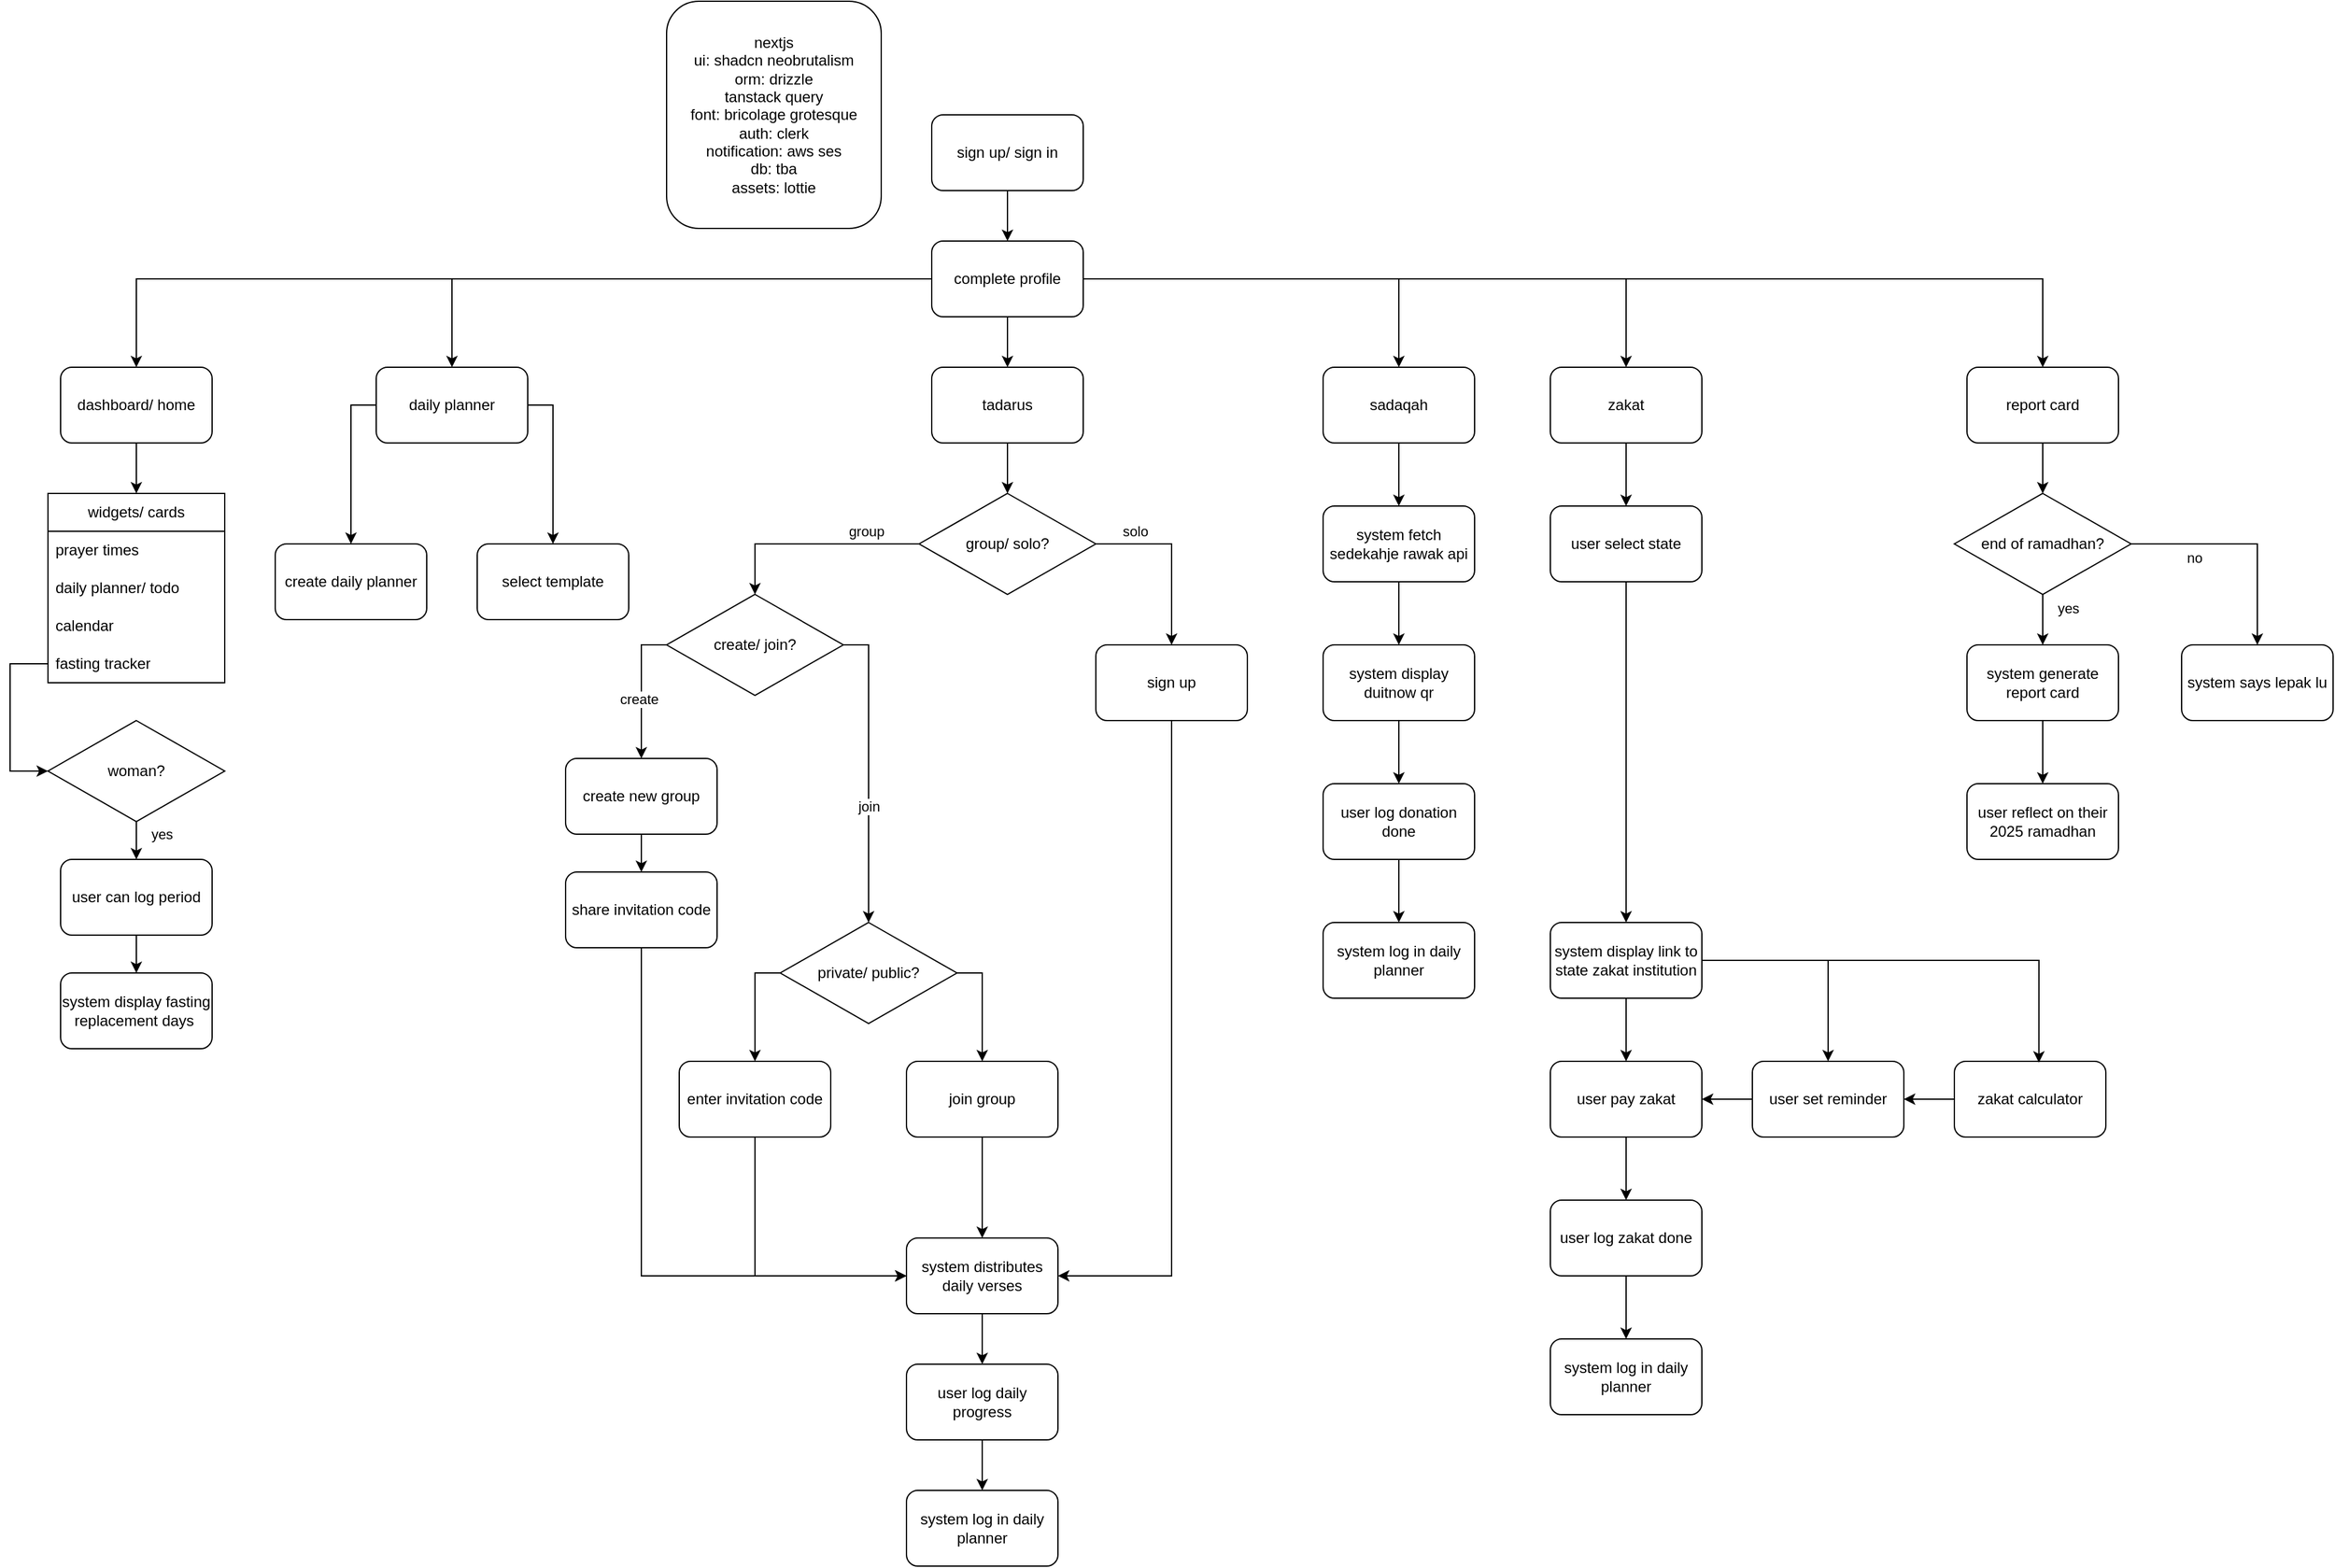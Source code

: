 <mxfile version="24.7.17">
  <diagram id="C5RBs43oDa-KdzZeNtuy" name="Page-1">
    <mxGraphModel dx="1197" dy="813" grid="1" gridSize="10" guides="1" tooltips="1" connect="1" arrows="1" fold="1" page="0" pageScale="1" pageWidth="827" pageHeight="1169" math="0" shadow="0">
      <root>
        <mxCell id="WIyWlLk6GJQsqaUBKTNV-0" />
        <mxCell id="WIyWlLk6GJQsqaUBKTNV-1" parent="WIyWlLk6GJQsqaUBKTNV-0" />
        <mxCell id="CRsF88WKp_3KR7oHD52K-22" style="edgeStyle=orthogonalEdgeStyle;rounded=0;orthogonalLoop=1;jettySize=auto;html=1;exitX=0.5;exitY=1;exitDx=0;exitDy=0;entryX=0.5;entryY=0;entryDx=0;entryDy=0;" parent="WIyWlLk6GJQsqaUBKTNV-1" source="CRsF88WKp_3KR7oHD52K-1" target="CRsF88WKp_3KR7oHD52K-21" edge="1">
          <mxGeometry relative="1" as="geometry" />
        </mxCell>
        <mxCell id="CRsF88WKp_3KR7oHD52K-1" value="sign up/ sign in" style="rounded=1;whiteSpace=wrap;html=1;" parent="WIyWlLk6GJQsqaUBKTNV-1" vertex="1">
          <mxGeometry x="360" y="-280" width="120" height="60" as="geometry" />
        </mxCell>
        <mxCell id="CRsF88WKp_3KR7oHD52K-7" style="edgeStyle=orthogonalEdgeStyle;rounded=0;orthogonalLoop=1;jettySize=auto;html=1;exitX=0;exitY=0.5;exitDx=0;exitDy=0;entryX=0.5;entryY=0;entryDx=0;entryDy=0;" parent="WIyWlLk6GJQsqaUBKTNV-1" source="CRsF88WKp_3KR7oHD52K-3" target="CRsF88WKp_3KR7oHD52K-12" edge="1">
          <mxGeometry relative="1" as="geometry">
            <mxPoint x="300" y="140" as="targetPoint" />
          </mxGeometry>
        </mxCell>
        <mxCell id="CRsF88WKp_3KR7oHD52K-8" value="group" style="edgeLabel;html=1;align=center;verticalAlign=middle;resizable=0;points=[];" parent="CRsF88WKp_3KR7oHD52K-7" vertex="1" connectable="0">
          <mxGeometry x="-0.38" relative="1" as="geometry">
            <mxPoint x="10" y="-10" as="offset" />
          </mxGeometry>
        </mxCell>
        <mxCell id="CRsF88WKp_3KR7oHD52K-9" style="edgeStyle=orthogonalEdgeStyle;rounded=0;orthogonalLoop=1;jettySize=auto;html=1;exitX=1;exitY=0.5;exitDx=0;exitDy=0;entryX=0.5;entryY=0;entryDx=0;entryDy=0;" parent="WIyWlLk6GJQsqaUBKTNV-1" source="CRsF88WKp_3KR7oHD52K-3" target="CRsF88WKp_3KR7oHD52K-5" edge="1">
          <mxGeometry relative="1" as="geometry" />
        </mxCell>
        <mxCell id="CRsF88WKp_3KR7oHD52K-10" value="solo" style="edgeLabel;html=1;align=center;verticalAlign=middle;resizable=0;points=[];" parent="CRsF88WKp_3KR7oHD52K-9" vertex="1" connectable="0">
          <mxGeometry x="-0.697" y="-2" relative="1" as="geometry">
            <mxPoint x="10" y="-12" as="offset" />
          </mxGeometry>
        </mxCell>
        <mxCell id="CRsF88WKp_3KR7oHD52K-3" value="group/ solo?" style="rhombus;whiteSpace=wrap;html=1;" parent="WIyWlLk6GJQsqaUBKTNV-1" vertex="1">
          <mxGeometry x="350" y="20" width="140" height="80" as="geometry" />
        </mxCell>
        <mxCell id="CRsF88WKp_3KR7oHD52K-34" style="edgeStyle=orthogonalEdgeStyle;rounded=0;orthogonalLoop=1;jettySize=auto;html=1;exitX=0.5;exitY=1;exitDx=0;exitDy=0;entryX=1;entryY=0.5;entryDx=0;entryDy=0;" parent="WIyWlLk6GJQsqaUBKTNV-1" source="CRsF88WKp_3KR7oHD52K-5" target="CRsF88WKp_3KR7oHD52K-30" edge="1">
          <mxGeometry relative="1" as="geometry" />
        </mxCell>
        <mxCell id="CRsF88WKp_3KR7oHD52K-5" value="sign up" style="rounded=1;whiteSpace=wrap;html=1;" parent="WIyWlLk6GJQsqaUBKTNV-1" vertex="1">
          <mxGeometry x="490" y="140" width="120" height="60" as="geometry" />
        </mxCell>
        <mxCell id="CRsF88WKp_3KR7oHD52K-15" style="edgeStyle=orthogonalEdgeStyle;rounded=0;orthogonalLoop=1;jettySize=auto;html=1;exitX=0;exitY=0.5;exitDx=0;exitDy=0;entryX=0.5;entryY=0;entryDx=0;entryDy=0;" parent="WIyWlLk6GJQsqaUBKTNV-1" source="CRsF88WKp_3KR7oHD52K-12" target="CRsF88WKp_3KR7oHD52K-13" edge="1">
          <mxGeometry relative="1" as="geometry" />
        </mxCell>
        <mxCell id="CRsF88WKp_3KR7oHD52K-17" value="create" style="edgeLabel;html=1;align=center;verticalAlign=middle;resizable=0;points=[];" parent="CRsF88WKp_3KR7oHD52K-15" vertex="1" connectable="0">
          <mxGeometry x="0.145" y="-2" relative="1" as="geometry">
            <mxPoint as="offset" />
          </mxGeometry>
        </mxCell>
        <mxCell id="CRsF88WKp_3KR7oHD52K-16" style="edgeStyle=orthogonalEdgeStyle;rounded=0;orthogonalLoop=1;jettySize=auto;html=1;exitX=1;exitY=0.5;exitDx=0;exitDy=0;entryX=0.5;entryY=0;entryDx=0;entryDy=0;" parent="WIyWlLk6GJQsqaUBKTNV-1" source="CRsF88WKp_3KR7oHD52K-12" target="CRsF88WKp_3KR7oHD52K-19" edge="1">
          <mxGeometry relative="1" as="geometry">
            <mxPoint x="310" y="230" as="targetPoint" />
          </mxGeometry>
        </mxCell>
        <mxCell id="CRsF88WKp_3KR7oHD52K-18" value="join" style="edgeLabel;html=1;align=center;verticalAlign=middle;resizable=0;points=[];" parent="CRsF88WKp_3KR7oHD52K-16" vertex="1" connectable="0">
          <mxGeometry x="0.2" relative="1" as="geometry">
            <mxPoint y="4" as="offset" />
          </mxGeometry>
        </mxCell>
        <mxCell id="CRsF88WKp_3KR7oHD52K-12" value="create/ join?" style="rhombus;whiteSpace=wrap;html=1;" parent="WIyWlLk6GJQsqaUBKTNV-1" vertex="1">
          <mxGeometry x="150" y="100" width="140" height="80" as="geometry" />
        </mxCell>
        <mxCell id="CRsF88WKp_3KR7oHD52K-29" style="edgeStyle=orthogonalEdgeStyle;rounded=0;orthogonalLoop=1;jettySize=auto;html=1;exitX=0.5;exitY=1;exitDx=0;exitDy=0;entryX=0.5;entryY=0;entryDx=0;entryDy=0;" parent="WIyWlLk6GJQsqaUBKTNV-1" source="CRsF88WKp_3KR7oHD52K-13" target="CRsF88WKp_3KR7oHD52K-28" edge="1">
          <mxGeometry relative="1" as="geometry" />
        </mxCell>
        <mxCell id="CRsF88WKp_3KR7oHD52K-13" value="create new group" style="rounded=1;whiteSpace=wrap;html=1;" parent="WIyWlLk6GJQsqaUBKTNV-1" vertex="1">
          <mxGeometry x="70" y="230" width="120" height="60" as="geometry" />
        </mxCell>
        <mxCell id="CRsF88WKp_3KR7oHD52K-26" style="edgeStyle=orthogonalEdgeStyle;rounded=0;orthogonalLoop=1;jettySize=auto;html=1;exitX=0;exitY=0.5;exitDx=0;exitDy=0;entryX=0.5;entryY=0;entryDx=0;entryDy=0;" parent="WIyWlLk6GJQsqaUBKTNV-1" source="CRsF88WKp_3KR7oHD52K-19" target="CRsF88WKp_3KR7oHD52K-24" edge="1">
          <mxGeometry relative="1" as="geometry" />
        </mxCell>
        <mxCell id="CRsF88WKp_3KR7oHD52K-27" style="edgeStyle=orthogonalEdgeStyle;rounded=0;orthogonalLoop=1;jettySize=auto;html=1;exitX=1;exitY=0.5;exitDx=0;exitDy=0;entryX=0.5;entryY=0;entryDx=0;entryDy=0;" parent="WIyWlLk6GJQsqaUBKTNV-1" source="CRsF88WKp_3KR7oHD52K-19" target="CRsF88WKp_3KR7oHD52K-25" edge="1">
          <mxGeometry relative="1" as="geometry" />
        </mxCell>
        <mxCell id="CRsF88WKp_3KR7oHD52K-19" value="private/ public?" style="rhombus;whiteSpace=wrap;html=1;" parent="WIyWlLk6GJQsqaUBKTNV-1" vertex="1">
          <mxGeometry x="240" y="360" width="140" height="80" as="geometry" />
        </mxCell>
        <mxCell id="CRsF88WKp_3KR7oHD52K-38" style="edgeStyle=orthogonalEdgeStyle;rounded=0;orthogonalLoop=1;jettySize=auto;html=1;exitX=0.5;exitY=1;exitDx=0;exitDy=0;entryX=0.5;entryY=0;entryDx=0;entryDy=0;" parent="WIyWlLk6GJQsqaUBKTNV-1" source="CRsF88WKp_3KR7oHD52K-21" target="CRsF88WKp_3KR7oHD52K-37" edge="1">
          <mxGeometry relative="1" as="geometry" />
        </mxCell>
        <mxCell id="CRsF88WKp_3KR7oHD52K-41" style="edgeStyle=orthogonalEdgeStyle;rounded=0;orthogonalLoop=1;jettySize=auto;html=1;exitX=1;exitY=0.5;exitDx=0;exitDy=0;entryX=0.5;entryY=0;entryDx=0;entryDy=0;" parent="WIyWlLk6GJQsqaUBKTNV-1" source="CRsF88WKp_3KR7oHD52K-21" target="CRsF88WKp_3KR7oHD52K-40" edge="1">
          <mxGeometry relative="1" as="geometry" />
        </mxCell>
        <mxCell id="CRsF88WKp_3KR7oHD52K-49" style="edgeStyle=orthogonalEdgeStyle;rounded=0;orthogonalLoop=1;jettySize=auto;html=1;exitX=1;exitY=0.5;exitDx=0;exitDy=0;entryX=0.5;entryY=0;entryDx=0;entryDy=0;" parent="WIyWlLk6GJQsqaUBKTNV-1" source="CRsF88WKp_3KR7oHD52K-21" target="CRsF88WKp_3KR7oHD52K-48" edge="1">
          <mxGeometry relative="1" as="geometry" />
        </mxCell>
        <mxCell id="CRsF88WKp_3KR7oHD52K-67" style="edgeStyle=orthogonalEdgeStyle;rounded=0;orthogonalLoop=1;jettySize=auto;html=1;exitX=0;exitY=0.5;exitDx=0;exitDy=0;entryX=0.5;entryY=0;entryDx=0;entryDy=0;" parent="WIyWlLk6GJQsqaUBKTNV-1" source="CRsF88WKp_3KR7oHD52K-21" target="CRsF88WKp_3KR7oHD52K-63" edge="1">
          <mxGeometry relative="1" as="geometry" />
        </mxCell>
        <mxCell id="n5B-QRIGVD6r0BEhnXxI-11" style="edgeStyle=orthogonalEdgeStyle;rounded=0;orthogonalLoop=1;jettySize=auto;html=1;exitX=1;exitY=0.5;exitDx=0;exitDy=0;entryX=0.5;entryY=0;entryDx=0;entryDy=0;" parent="WIyWlLk6GJQsqaUBKTNV-1" source="CRsF88WKp_3KR7oHD52K-21" target="n5B-QRIGVD6r0BEhnXxI-1" edge="1">
          <mxGeometry relative="1" as="geometry" />
        </mxCell>
        <mxCell id="tednkzromvAoGtRD-79L-1" style="edgeStyle=orthogonalEdgeStyle;rounded=0;orthogonalLoop=1;jettySize=auto;html=1;exitX=0;exitY=0.5;exitDx=0;exitDy=0;entryX=0.5;entryY=0;entryDx=0;entryDy=0;" parent="WIyWlLk6GJQsqaUBKTNV-1" source="CRsF88WKp_3KR7oHD52K-21" target="tednkzromvAoGtRD-79L-0" edge="1">
          <mxGeometry relative="1" as="geometry" />
        </mxCell>
        <mxCell id="CRsF88WKp_3KR7oHD52K-21" value="complete profile" style="rounded=1;whiteSpace=wrap;html=1;" parent="WIyWlLk6GJQsqaUBKTNV-1" vertex="1">
          <mxGeometry x="360" y="-180" width="120" height="60" as="geometry" />
        </mxCell>
        <mxCell id="CRsF88WKp_3KR7oHD52K-32" style="edgeStyle=orthogonalEdgeStyle;rounded=0;orthogonalLoop=1;jettySize=auto;html=1;exitX=0.5;exitY=1;exitDx=0;exitDy=0;entryX=0;entryY=0.5;entryDx=0;entryDy=0;" parent="WIyWlLk6GJQsqaUBKTNV-1" source="CRsF88WKp_3KR7oHD52K-24" target="CRsF88WKp_3KR7oHD52K-30" edge="1">
          <mxGeometry relative="1" as="geometry" />
        </mxCell>
        <mxCell id="CRsF88WKp_3KR7oHD52K-24" value="enter invitation code" style="rounded=1;whiteSpace=wrap;html=1;" parent="WIyWlLk6GJQsqaUBKTNV-1" vertex="1">
          <mxGeometry x="160" y="470" width="120" height="60" as="geometry" />
        </mxCell>
        <mxCell id="CRsF88WKp_3KR7oHD52K-33" style="edgeStyle=orthogonalEdgeStyle;rounded=0;orthogonalLoop=1;jettySize=auto;html=1;exitX=0.5;exitY=1;exitDx=0;exitDy=0;entryX=0.5;entryY=0;entryDx=0;entryDy=0;" parent="WIyWlLk6GJQsqaUBKTNV-1" source="CRsF88WKp_3KR7oHD52K-25" target="CRsF88WKp_3KR7oHD52K-30" edge="1">
          <mxGeometry relative="1" as="geometry" />
        </mxCell>
        <mxCell id="CRsF88WKp_3KR7oHD52K-25" value="join group" style="rounded=1;whiteSpace=wrap;html=1;" parent="WIyWlLk6GJQsqaUBKTNV-1" vertex="1">
          <mxGeometry x="340" y="470" width="120" height="60" as="geometry" />
        </mxCell>
        <mxCell id="CRsF88WKp_3KR7oHD52K-31" style="edgeStyle=orthogonalEdgeStyle;rounded=0;orthogonalLoop=1;jettySize=auto;html=1;exitX=0.5;exitY=1;exitDx=0;exitDy=0;entryX=0;entryY=0.5;entryDx=0;entryDy=0;" parent="WIyWlLk6GJQsqaUBKTNV-1" source="CRsF88WKp_3KR7oHD52K-28" target="CRsF88WKp_3KR7oHD52K-30" edge="1">
          <mxGeometry relative="1" as="geometry" />
        </mxCell>
        <mxCell id="CRsF88WKp_3KR7oHD52K-28" value="share invitation code" style="rounded=1;whiteSpace=wrap;html=1;" parent="WIyWlLk6GJQsqaUBKTNV-1" vertex="1">
          <mxGeometry x="70" y="320" width="120" height="60" as="geometry" />
        </mxCell>
        <mxCell id="CRsF88WKp_3KR7oHD52K-36" style="edgeStyle=orthogonalEdgeStyle;rounded=0;orthogonalLoop=1;jettySize=auto;html=1;exitX=0.5;exitY=1;exitDx=0;exitDy=0;entryX=0.5;entryY=0;entryDx=0;entryDy=0;" parent="WIyWlLk6GJQsqaUBKTNV-1" source="CRsF88WKp_3KR7oHD52K-30" target="CRsF88WKp_3KR7oHD52K-35" edge="1">
          <mxGeometry relative="1" as="geometry" />
        </mxCell>
        <mxCell id="CRsF88WKp_3KR7oHD52K-30" value="system distributes daily verses" style="rounded=1;whiteSpace=wrap;html=1;" parent="WIyWlLk6GJQsqaUBKTNV-1" vertex="1">
          <mxGeometry x="340" y="610" width="120" height="60" as="geometry" />
        </mxCell>
        <mxCell id="CRsF88WKp_3KR7oHD52K-66" style="edgeStyle=orthogonalEdgeStyle;rounded=0;orthogonalLoop=1;jettySize=auto;html=1;exitX=0.5;exitY=1;exitDx=0;exitDy=0;entryX=0.5;entryY=0;entryDx=0;entryDy=0;" parent="WIyWlLk6GJQsqaUBKTNV-1" source="CRsF88WKp_3KR7oHD52K-35" target="CRsF88WKp_3KR7oHD52K-65" edge="1">
          <mxGeometry relative="1" as="geometry" />
        </mxCell>
        <mxCell id="CRsF88WKp_3KR7oHD52K-35" value="user log daily progress" style="rounded=1;whiteSpace=wrap;html=1;" parent="WIyWlLk6GJQsqaUBKTNV-1" vertex="1">
          <mxGeometry x="340" y="710" width="120" height="60" as="geometry" />
        </mxCell>
        <mxCell id="CRsF88WKp_3KR7oHD52K-39" style="edgeStyle=orthogonalEdgeStyle;rounded=0;orthogonalLoop=1;jettySize=auto;html=1;exitX=0.5;exitY=1;exitDx=0;exitDy=0;entryX=0.5;entryY=0;entryDx=0;entryDy=0;" parent="WIyWlLk6GJQsqaUBKTNV-1" source="CRsF88WKp_3KR7oHD52K-37" target="CRsF88WKp_3KR7oHD52K-3" edge="1">
          <mxGeometry relative="1" as="geometry" />
        </mxCell>
        <mxCell id="CRsF88WKp_3KR7oHD52K-37" value="tadarus" style="rounded=1;whiteSpace=wrap;html=1;" parent="WIyWlLk6GJQsqaUBKTNV-1" vertex="1">
          <mxGeometry x="360" y="-80" width="120" height="60" as="geometry" />
        </mxCell>
        <mxCell id="CRsF88WKp_3KR7oHD52K-43" style="edgeStyle=orthogonalEdgeStyle;rounded=0;orthogonalLoop=1;jettySize=auto;html=1;exitX=0.5;exitY=1;exitDx=0;exitDy=0;entryX=0.5;entryY=0;entryDx=0;entryDy=0;" parent="WIyWlLk6GJQsqaUBKTNV-1" source="CRsF88WKp_3KR7oHD52K-40" target="CRsF88WKp_3KR7oHD52K-42" edge="1">
          <mxGeometry relative="1" as="geometry" />
        </mxCell>
        <mxCell id="CRsF88WKp_3KR7oHD52K-40" value="sadaqah" style="rounded=1;whiteSpace=wrap;html=1;" parent="WIyWlLk6GJQsqaUBKTNV-1" vertex="1">
          <mxGeometry x="670" y="-80" width="120" height="60" as="geometry" />
        </mxCell>
        <mxCell id="CRsF88WKp_3KR7oHD52K-75" style="edgeStyle=orthogonalEdgeStyle;rounded=0;orthogonalLoop=1;jettySize=auto;html=1;exitX=0.5;exitY=1;exitDx=0;exitDy=0;entryX=0.5;entryY=0;entryDx=0;entryDy=0;" parent="WIyWlLk6GJQsqaUBKTNV-1" source="CRsF88WKp_3KR7oHD52K-42" target="CRsF88WKp_3KR7oHD52K-74" edge="1">
          <mxGeometry relative="1" as="geometry" />
        </mxCell>
        <mxCell id="CRsF88WKp_3KR7oHD52K-42" value="system fetch sedekahje rawak api" style="rounded=1;whiteSpace=wrap;html=1;" parent="WIyWlLk6GJQsqaUBKTNV-1" vertex="1">
          <mxGeometry x="670" y="30" width="120" height="60" as="geometry" />
        </mxCell>
        <mxCell id="CRsF88WKp_3KR7oHD52K-47" style="edgeStyle=orthogonalEdgeStyle;rounded=0;orthogonalLoop=1;jettySize=auto;html=1;exitX=0.5;exitY=1;exitDx=0;exitDy=0;entryX=0.5;entryY=0;entryDx=0;entryDy=0;" parent="WIyWlLk6GJQsqaUBKTNV-1" source="CRsF88WKp_3KR7oHD52K-44" target="CRsF88WKp_3KR7oHD52K-46" edge="1">
          <mxGeometry relative="1" as="geometry" />
        </mxCell>
        <mxCell id="CRsF88WKp_3KR7oHD52K-44" value="user log donation done" style="rounded=1;whiteSpace=wrap;html=1;" parent="WIyWlLk6GJQsqaUBKTNV-1" vertex="1">
          <mxGeometry x="670" y="250" width="120" height="60" as="geometry" />
        </mxCell>
        <mxCell id="CRsF88WKp_3KR7oHD52K-46" value="system log in daily planner" style="rounded=1;whiteSpace=wrap;html=1;" parent="WIyWlLk6GJQsqaUBKTNV-1" vertex="1">
          <mxGeometry x="670" y="360" width="120" height="60" as="geometry" />
        </mxCell>
        <mxCell id="CRsF88WKp_3KR7oHD52K-53" style="edgeStyle=orthogonalEdgeStyle;rounded=0;orthogonalLoop=1;jettySize=auto;html=1;exitX=0.5;exitY=1;exitDx=0;exitDy=0;entryX=0.5;entryY=0;entryDx=0;entryDy=0;" parent="WIyWlLk6GJQsqaUBKTNV-1" source="CRsF88WKp_3KR7oHD52K-48" target="CRsF88WKp_3KR7oHD52K-50" edge="1">
          <mxGeometry relative="1" as="geometry" />
        </mxCell>
        <mxCell id="CRsF88WKp_3KR7oHD52K-48" value="zakat" style="rounded=1;whiteSpace=wrap;html=1;" parent="WIyWlLk6GJQsqaUBKTNV-1" vertex="1">
          <mxGeometry x="850" y="-80" width="120" height="60" as="geometry" />
        </mxCell>
        <mxCell id="CRsF88WKp_3KR7oHD52K-54" style="edgeStyle=orthogonalEdgeStyle;rounded=0;orthogonalLoop=1;jettySize=auto;html=1;exitX=0.5;exitY=1;exitDx=0;exitDy=0;entryX=0.5;entryY=0;entryDx=0;entryDy=0;" parent="WIyWlLk6GJQsqaUBKTNV-1" source="CRsF88WKp_3KR7oHD52K-50" target="CRsF88WKp_3KR7oHD52K-51" edge="1">
          <mxGeometry relative="1" as="geometry" />
        </mxCell>
        <mxCell id="CRsF88WKp_3KR7oHD52K-50" value="user select state" style="rounded=1;whiteSpace=wrap;html=1;" parent="WIyWlLk6GJQsqaUBKTNV-1" vertex="1">
          <mxGeometry x="850" y="30" width="120" height="60" as="geometry" />
        </mxCell>
        <mxCell id="CRsF88WKp_3KR7oHD52K-55" style="edgeStyle=orthogonalEdgeStyle;rounded=0;orthogonalLoop=1;jettySize=auto;html=1;exitX=0.5;exitY=1;exitDx=0;exitDy=0;entryX=0.5;entryY=0;entryDx=0;entryDy=0;" parent="WIyWlLk6GJQsqaUBKTNV-1" source="CRsF88WKp_3KR7oHD52K-51" target="CRsF88WKp_3KR7oHD52K-52" edge="1">
          <mxGeometry relative="1" as="geometry" />
        </mxCell>
        <mxCell id="CRsF88WKp_3KR7oHD52K-57" style="edgeStyle=orthogonalEdgeStyle;rounded=0;orthogonalLoop=1;jettySize=auto;html=1;exitX=1;exitY=0.5;exitDx=0;exitDy=0;entryX=0.5;entryY=0;entryDx=0;entryDy=0;" parent="WIyWlLk6GJQsqaUBKTNV-1" source="CRsF88WKp_3KR7oHD52K-51" target="CRsF88WKp_3KR7oHD52K-56" edge="1">
          <mxGeometry relative="1" as="geometry" />
        </mxCell>
        <mxCell id="CRsF88WKp_3KR7oHD52K-51" value="system display link to state zakat institution" style="rounded=1;whiteSpace=wrap;html=1;" parent="WIyWlLk6GJQsqaUBKTNV-1" vertex="1">
          <mxGeometry x="850" y="360" width="120" height="60" as="geometry" />
        </mxCell>
        <mxCell id="CRsF88WKp_3KR7oHD52K-59" style="edgeStyle=orthogonalEdgeStyle;rounded=0;orthogonalLoop=1;jettySize=auto;html=1;exitX=0.5;exitY=1;exitDx=0;exitDy=0;entryX=0.5;entryY=0;entryDx=0;entryDy=0;" parent="WIyWlLk6GJQsqaUBKTNV-1" source="CRsF88WKp_3KR7oHD52K-52" target="CRsF88WKp_3KR7oHD52K-58" edge="1">
          <mxGeometry relative="1" as="geometry" />
        </mxCell>
        <mxCell id="CRsF88WKp_3KR7oHD52K-52" value="user pay zakat" style="rounded=1;whiteSpace=wrap;html=1;" parent="WIyWlLk6GJQsqaUBKTNV-1" vertex="1">
          <mxGeometry x="850" y="470" width="120" height="60" as="geometry" />
        </mxCell>
        <mxCell id="CRsF88WKp_3KR7oHD52K-62" style="edgeStyle=orthogonalEdgeStyle;rounded=0;orthogonalLoop=1;jettySize=auto;html=1;exitX=0;exitY=0.5;exitDx=0;exitDy=0;entryX=1;entryY=0.5;entryDx=0;entryDy=0;" parent="WIyWlLk6GJQsqaUBKTNV-1" source="CRsF88WKp_3KR7oHD52K-56" target="CRsF88WKp_3KR7oHD52K-52" edge="1">
          <mxGeometry relative="1" as="geometry" />
        </mxCell>
        <mxCell id="CRsF88WKp_3KR7oHD52K-56" value="user set reminder" style="rounded=1;whiteSpace=wrap;html=1;" parent="WIyWlLk6GJQsqaUBKTNV-1" vertex="1">
          <mxGeometry x="1010" y="470" width="120" height="60" as="geometry" />
        </mxCell>
        <mxCell id="CRsF88WKp_3KR7oHD52K-61" style="edgeStyle=orthogonalEdgeStyle;rounded=0;orthogonalLoop=1;jettySize=auto;html=1;exitX=0.5;exitY=1;exitDx=0;exitDy=0;entryX=0.5;entryY=0;entryDx=0;entryDy=0;" parent="WIyWlLk6GJQsqaUBKTNV-1" source="CRsF88WKp_3KR7oHD52K-58" target="CRsF88WKp_3KR7oHD52K-60" edge="1">
          <mxGeometry relative="1" as="geometry" />
        </mxCell>
        <mxCell id="CRsF88WKp_3KR7oHD52K-58" value="user log zakat done" style="rounded=1;whiteSpace=wrap;html=1;" parent="WIyWlLk6GJQsqaUBKTNV-1" vertex="1">
          <mxGeometry x="850" y="580" width="120" height="60" as="geometry" />
        </mxCell>
        <mxCell id="CRsF88WKp_3KR7oHD52K-60" value="system log in daily planner" style="rounded=1;whiteSpace=wrap;html=1;" parent="WIyWlLk6GJQsqaUBKTNV-1" vertex="1">
          <mxGeometry x="850" y="690" width="120" height="60" as="geometry" />
        </mxCell>
        <mxCell id="CRsF88WKp_3KR7oHD52K-70" style="edgeStyle=orthogonalEdgeStyle;rounded=0;orthogonalLoop=1;jettySize=auto;html=1;exitX=0;exitY=0.5;exitDx=0;exitDy=0;entryX=0.5;entryY=0;entryDx=0;entryDy=0;" parent="WIyWlLk6GJQsqaUBKTNV-1" source="CRsF88WKp_3KR7oHD52K-63" target="CRsF88WKp_3KR7oHD52K-69" edge="1">
          <mxGeometry relative="1" as="geometry" />
        </mxCell>
        <mxCell id="CRsF88WKp_3KR7oHD52K-73" style="edgeStyle=orthogonalEdgeStyle;rounded=0;orthogonalLoop=1;jettySize=auto;html=1;exitX=1;exitY=0.5;exitDx=0;exitDy=0;entryX=0.5;entryY=0;entryDx=0;entryDy=0;" parent="WIyWlLk6GJQsqaUBKTNV-1" source="CRsF88WKp_3KR7oHD52K-63" target="CRsF88WKp_3KR7oHD52K-68" edge="1">
          <mxGeometry relative="1" as="geometry" />
        </mxCell>
        <mxCell id="CRsF88WKp_3KR7oHD52K-63" value="daily planner" style="rounded=1;whiteSpace=wrap;html=1;" parent="WIyWlLk6GJQsqaUBKTNV-1" vertex="1">
          <mxGeometry x="-80" y="-80" width="120" height="60" as="geometry" />
        </mxCell>
        <mxCell id="CRsF88WKp_3KR7oHD52K-65" value="system log in daily planner" style="rounded=1;whiteSpace=wrap;html=1;" parent="WIyWlLk6GJQsqaUBKTNV-1" vertex="1">
          <mxGeometry x="340" y="810" width="120" height="60" as="geometry" />
        </mxCell>
        <mxCell id="CRsF88WKp_3KR7oHD52K-68" value="select template" style="rounded=1;whiteSpace=wrap;html=1;" parent="WIyWlLk6GJQsqaUBKTNV-1" vertex="1">
          <mxGeometry y="60" width="120" height="60" as="geometry" />
        </mxCell>
        <mxCell id="CRsF88WKp_3KR7oHD52K-69" value="create daily planner" style="rounded=1;whiteSpace=wrap;html=1;" parent="WIyWlLk6GJQsqaUBKTNV-1" vertex="1">
          <mxGeometry x="-160" y="60" width="120" height="60" as="geometry" />
        </mxCell>
        <mxCell id="CRsF88WKp_3KR7oHD52K-76" style="edgeStyle=orthogonalEdgeStyle;rounded=0;orthogonalLoop=1;jettySize=auto;html=1;exitX=0.5;exitY=1;exitDx=0;exitDy=0;entryX=0.5;entryY=0;entryDx=0;entryDy=0;" parent="WIyWlLk6GJQsqaUBKTNV-1" source="CRsF88WKp_3KR7oHD52K-74" target="CRsF88WKp_3KR7oHD52K-44" edge="1">
          <mxGeometry relative="1" as="geometry" />
        </mxCell>
        <mxCell id="CRsF88WKp_3KR7oHD52K-74" value="system display duitnow qr" style="rounded=1;whiteSpace=wrap;html=1;" parent="WIyWlLk6GJQsqaUBKTNV-1" vertex="1">
          <mxGeometry x="670" y="140" width="120" height="60" as="geometry" />
        </mxCell>
        <mxCell id="n5B-QRIGVD6r0BEhnXxI-0" style="edgeStyle=orthogonalEdgeStyle;rounded=0;orthogonalLoop=1;jettySize=auto;html=1;exitX=0.5;exitY=1;exitDx=0;exitDy=0;entryX=0.5;entryY=0;entryDx=0;entryDy=0;" parent="WIyWlLk6GJQsqaUBKTNV-1" source="n5B-QRIGVD6r0BEhnXxI-1" target="n5B-QRIGVD6r0BEhnXxI-6" edge="1">
          <mxGeometry relative="1" as="geometry" />
        </mxCell>
        <mxCell id="n5B-QRIGVD6r0BEhnXxI-1" value="report card" style="rounded=1;whiteSpace=wrap;html=1;" parent="WIyWlLk6GJQsqaUBKTNV-1" vertex="1">
          <mxGeometry x="1180" y="-80" width="120" height="60" as="geometry" />
        </mxCell>
        <mxCell id="n5B-QRIGVD6r0BEhnXxI-2" style="edgeStyle=orthogonalEdgeStyle;rounded=0;orthogonalLoop=1;jettySize=auto;html=1;exitX=0.5;exitY=1;exitDx=0;exitDy=0;entryX=0.5;entryY=0;entryDx=0;entryDy=0;" parent="WIyWlLk6GJQsqaUBKTNV-1" source="n5B-QRIGVD6r0BEhnXxI-6" target="n5B-QRIGVD6r0BEhnXxI-8" edge="1">
          <mxGeometry relative="1" as="geometry" />
        </mxCell>
        <mxCell id="n5B-QRIGVD6r0BEhnXxI-3" value="yes" style="edgeLabel;html=1;align=center;verticalAlign=middle;resizable=0;points=[];" parent="n5B-QRIGVD6r0BEhnXxI-2" vertex="1" connectable="0">
          <mxGeometry x="-0.025" y="-1" relative="1" as="geometry">
            <mxPoint x="21" y="-9" as="offset" />
          </mxGeometry>
        </mxCell>
        <mxCell id="n5B-QRIGVD6r0BEhnXxI-4" value="no" style="edgeLabel;html=1;align=center;verticalAlign=middle;resizable=0;points=[];" parent="n5B-QRIGVD6r0BEhnXxI-2" vertex="1" connectable="0">
          <mxGeometry x="-0.025" y="-1" relative="1" as="geometry">
            <mxPoint x="121" y="-49" as="offset" />
          </mxGeometry>
        </mxCell>
        <mxCell id="n5B-QRIGVD6r0BEhnXxI-5" style="edgeStyle=orthogonalEdgeStyle;rounded=0;orthogonalLoop=1;jettySize=auto;html=1;exitX=1;exitY=0.5;exitDx=0;exitDy=0;entryX=0.5;entryY=0;entryDx=0;entryDy=0;" parent="WIyWlLk6GJQsqaUBKTNV-1" source="n5B-QRIGVD6r0BEhnXxI-6" target="n5B-QRIGVD6r0BEhnXxI-9" edge="1">
          <mxGeometry relative="1" as="geometry" />
        </mxCell>
        <mxCell id="n5B-QRIGVD6r0BEhnXxI-6" value="end of ramadhan?" style="rhombus;whiteSpace=wrap;html=1;" parent="WIyWlLk6GJQsqaUBKTNV-1" vertex="1">
          <mxGeometry x="1170" y="20" width="140" height="80" as="geometry" />
        </mxCell>
        <mxCell id="n5B-QRIGVD6r0BEhnXxI-7" style="edgeStyle=orthogonalEdgeStyle;rounded=0;orthogonalLoop=1;jettySize=auto;html=1;exitX=0.5;exitY=1;exitDx=0;exitDy=0;entryX=0.5;entryY=0;entryDx=0;entryDy=0;" parent="WIyWlLk6GJQsqaUBKTNV-1" source="n5B-QRIGVD6r0BEhnXxI-8" target="n5B-QRIGVD6r0BEhnXxI-10" edge="1">
          <mxGeometry relative="1" as="geometry" />
        </mxCell>
        <mxCell id="n5B-QRIGVD6r0BEhnXxI-8" value="system generate report card" style="rounded=1;whiteSpace=wrap;html=1;" parent="WIyWlLk6GJQsqaUBKTNV-1" vertex="1">
          <mxGeometry x="1180" y="140" width="120" height="60" as="geometry" />
        </mxCell>
        <mxCell id="n5B-QRIGVD6r0BEhnXxI-9" value="system says lepak lu" style="rounded=1;whiteSpace=wrap;html=1;" parent="WIyWlLk6GJQsqaUBKTNV-1" vertex="1">
          <mxGeometry x="1350" y="140" width="120" height="60" as="geometry" />
        </mxCell>
        <mxCell id="n5B-QRIGVD6r0BEhnXxI-10" value="user reflect on their 2025 ramadhan" style="rounded=1;whiteSpace=wrap;html=1;" parent="WIyWlLk6GJQsqaUBKTNV-1" vertex="1">
          <mxGeometry x="1180" y="250" width="120" height="60" as="geometry" />
        </mxCell>
        <mxCell id="tednkzromvAoGtRD-79L-6" style="edgeStyle=orthogonalEdgeStyle;rounded=0;orthogonalLoop=1;jettySize=auto;html=1;exitX=0.5;exitY=1;exitDx=0;exitDy=0;entryX=0.5;entryY=0;entryDx=0;entryDy=0;" parent="WIyWlLk6GJQsqaUBKTNV-1" source="tednkzromvAoGtRD-79L-0" target="tednkzromvAoGtRD-79L-2" edge="1">
          <mxGeometry relative="1" as="geometry" />
        </mxCell>
        <mxCell id="tednkzromvAoGtRD-79L-0" value="dashboard/ home" style="rounded=1;whiteSpace=wrap;html=1;" parent="WIyWlLk6GJQsqaUBKTNV-1" vertex="1">
          <mxGeometry x="-330" y="-80" width="120" height="60" as="geometry" />
        </mxCell>
        <mxCell id="tednkzromvAoGtRD-79L-2" value="widgets/ cards" style="swimlane;fontStyle=0;childLayout=stackLayout;horizontal=1;startSize=30;horizontalStack=0;resizeParent=1;resizeParentMax=0;resizeLast=0;collapsible=1;marginBottom=0;whiteSpace=wrap;html=1;" parent="WIyWlLk6GJQsqaUBKTNV-1" vertex="1">
          <mxGeometry x="-340" y="20" width="140" height="150" as="geometry" />
        </mxCell>
        <mxCell id="tednkzromvAoGtRD-79L-3" value="prayer times" style="text;strokeColor=none;fillColor=none;align=left;verticalAlign=middle;spacingLeft=4;spacingRight=4;overflow=hidden;points=[[0,0.5],[1,0.5]];portConstraint=eastwest;rotatable=0;whiteSpace=wrap;html=1;" parent="tednkzromvAoGtRD-79L-2" vertex="1">
          <mxGeometry y="30" width="140" height="30" as="geometry" />
        </mxCell>
        <mxCell id="tednkzromvAoGtRD-79L-4" value="daily planner/ todo" style="text;strokeColor=none;fillColor=none;align=left;verticalAlign=middle;spacingLeft=4;spacingRight=4;overflow=hidden;points=[[0,0.5],[1,0.5]];portConstraint=eastwest;rotatable=0;whiteSpace=wrap;html=1;" parent="tednkzromvAoGtRD-79L-2" vertex="1">
          <mxGeometry y="60" width="140" height="30" as="geometry" />
        </mxCell>
        <mxCell id="tednkzromvAoGtRD-79L-5" value="calendar" style="text;strokeColor=none;fillColor=none;align=left;verticalAlign=middle;spacingLeft=4;spacingRight=4;overflow=hidden;points=[[0,0.5],[1,0.5]];portConstraint=eastwest;rotatable=0;whiteSpace=wrap;html=1;" parent="tednkzromvAoGtRD-79L-2" vertex="1">
          <mxGeometry y="90" width="140" height="30" as="geometry" />
        </mxCell>
        <mxCell id="tednkzromvAoGtRD-79L-7" value="fasting tracker" style="text;strokeColor=none;fillColor=none;align=left;verticalAlign=middle;spacingLeft=4;spacingRight=4;overflow=hidden;points=[[0,0.5],[1,0.5]];portConstraint=eastwest;rotatable=0;whiteSpace=wrap;html=1;" parent="tednkzromvAoGtRD-79L-2" vertex="1">
          <mxGeometry y="120" width="140" height="30" as="geometry" />
        </mxCell>
        <mxCell id="tednkzromvAoGtRD-79L-12" style="edgeStyle=orthogonalEdgeStyle;rounded=0;orthogonalLoop=1;jettySize=auto;html=1;exitX=0.5;exitY=1;exitDx=0;exitDy=0;entryX=0.5;entryY=0;entryDx=0;entryDy=0;" parent="WIyWlLk6GJQsqaUBKTNV-1" source="tednkzromvAoGtRD-79L-8" target="tednkzromvAoGtRD-79L-11" edge="1">
          <mxGeometry relative="1" as="geometry" />
        </mxCell>
        <mxCell id="tednkzromvAoGtRD-79L-15" value="yes" style="edgeLabel;html=1;align=center;verticalAlign=middle;resizable=0;points=[];" parent="tednkzromvAoGtRD-79L-12" vertex="1" connectable="0">
          <mxGeometry x="-0.128" relative="1" as="geometry">
            <mxPoint x="20" y="-3" as="offset" />
          </mxGeometry>
        </mxCell>
        <mxCell id="tednkzromvAoGtRD-79L-8" value="woman?" style="rhombus;whiteSpace=wrap;html=1;" parent="WIyWlLk6GJQsqaUBKTNV-1" vertex="1">
          <mxGeometry x="-340" y="200" width="140" height="80" as="geometry" />
        </mxCell>
        <mxCell id="tednkzromvAoGtRD-79L-10" style="edgeStyle=orthogonalEdgeStyle;rounded=0;orthogonalLoop=1;jettySize=auto;html=1;exitX=0;exitY=0.5;exitDx=0;exitDy=0;entryX=0;entryY=0.5;entryDx=0;entryDy=0;" parent="WIyWlLk6GJQsqaUBKTNV-1" source="tednkzromvAoGtRD-79L-7" target="tednkzromvAoGtRD-79L-8" edge="1">
          <mxGeometry relative="1" as="geometry">
            <Array as="points">
              <mxPoint x="-370" y="155" />
              <mxPoint x="-370" y="240" />
            </Array>
          </mxGeometry>
        </mxCell>
        <mxCell id="tednkzromvAoGtRD-79L-14" style="edgeStyle=orthogonalEdgeStyle;rounded=0;orthogonalLoop=1;jettySize=auto;html=1;exitX=0.5;exitY=1;exitDx=0;exitDy=0;entryX=0.5;entryY=0;entryDx=0;entryDy=0;" parent="WIyWlLk6GJQsqaUBKTNV-1" source="tednkzromvAoGtRD-79L-11" target="tednkzromvAoGtRD-79L-13" edge="1">
          <mxGeometry relative="1" as="geometry" />
        </mxCell>
        <mxCell id="tednkzromvAoGtRD-79L-11" value="user can log period" style="rounded=1;whiteSpace=wrap;html=1;" parent="WIyWlLk6GJQsqaUBKTNV-1" vertex="1">
          <mxGeometry x="-330" y="310" width="120" height="60" as="geometry" />
        </mxCell>
        <mxCell id="tednkzromvAoGtRD-79L-13" value="system display fasting replacement days&amp;nbsp;" style="rounded=1;whiteSpace=wrap;html=1;" parent="WIyWlLk6GJQsqaUBKTNV-1" vertex="1">
          <mxGeometry x="-330" y="400" width="120" height="60" as="geometry" />
        </mxCell>
        <mxCell id="tednkzromvAoGtRD-79L-17" value="nextjs&lt;div&gt;ui: shadcn neobrutalism&lt;br&gt;&lt;div&gt;orm: drizzle&lt;/div&gt;&lt;div&gt;tanstack query&lt;/div&gt;&lt;div&gt;font: bricolage grotesque&lt;/div&gt;&lt;div&gt;auth: clerk&lt;/div&gt;&lt;div&gt;notification: aws ses&lt;/div&gt;&lt;div&gt;db: tba&lt;/div&gt;&lt;div&gt;assets: lottie&lt;/div&gt;&lt;/div&gt;" style="rounded=1;whiteSpace=wrap;html=1;" parent="WIyWlLk6GJQsqaUBKTNV-1" vertex="1">
          <mxGeometry x="150" y="-370" width="170" height="180" as="geometry" />
        </mxCell>
        <mxCell id="4S38YXzbnO1wxV-RA2Jo-3" style="edgeStyle=orthogonalEdgeStyle;rounded=0;orthogonalLoop=1;jettySize=auto;html=1;exitX=0;exitY=0.5;exitDx=0;exitDy=0;entryX=1;entryY=0.5;entryDx=0;entryDy=0;" edge="1" parent="WIyWlLk6GJQsqaUBKTNV-1" source="4S38YXzbnO1wxV-RA2Jo-0" target="CRsF88WKp_3KR7oHD52K-56">
          <mxGeometry relative="1" as="geometry" />
        </mxCell>
        <mxCell id="4S38YXzbnO1wxV-RA2Jo-0" value="zakat calculator" style="rounded=1;whiteSpace=wrap;html=1;" vertex="1" parent="WIyWlLk6GJQsqaUBKTNV-1">
          <mxGeometry x="1170" y="470" width="120" height="60" as="geometry" />
        </mxCell>
        <mxCell id="4S38YXzbnO1wxV-RA2Jo-2" style="edgeStyle=orthogonalEdgeStyle;rounded=0;orthogonalLoop=1;jettySize=auto;html=1;exitX=1;exitY=0.5;exitDx=0;exitDy=0;entryX=0.558;entryY=0.017;entryDx=0;entryDy=0;entryPerimeter=0;" edge="1" parent="WIyWlLk6GJQsqaUBKTNV-1" source="CRsF88WKp_3KR7oHD52K-51" target="4S38YXzbnO1wxV-RA2Jo-0">
          <mxGeometry relative="1" as="geometry" />
        </mxCell>
      </root>
    </mxGraphModel>
  </diagram>
</mxfile>
